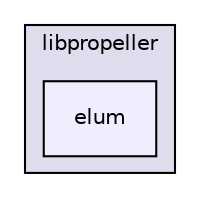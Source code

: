 digraph "elum" {
  compound=true
  node [ fontsize="10", fontname="Helvetica"];
  edge [ labelfontsize="10", labelfontname="Helvetica"];
  subgraph clusterdir_34d10b20358c807fff993149200b6a31 {
    graph [ bgcolor="#ddddee", pencolor="black", label="libpropeller" fontname="Helvetica", fontsize="10", URL="dir_34d10b20358c807fff993149200b6a31.html"]
  dir_9f75c15d7aba83d5e7f56325443cf232 [shape=box, label="elum", style="filled", fillcolor="#eeeeff", pencolor="black", URL="dir_9f75c15d7aba83d5e7f56325443cf232.html"];
  }
}

